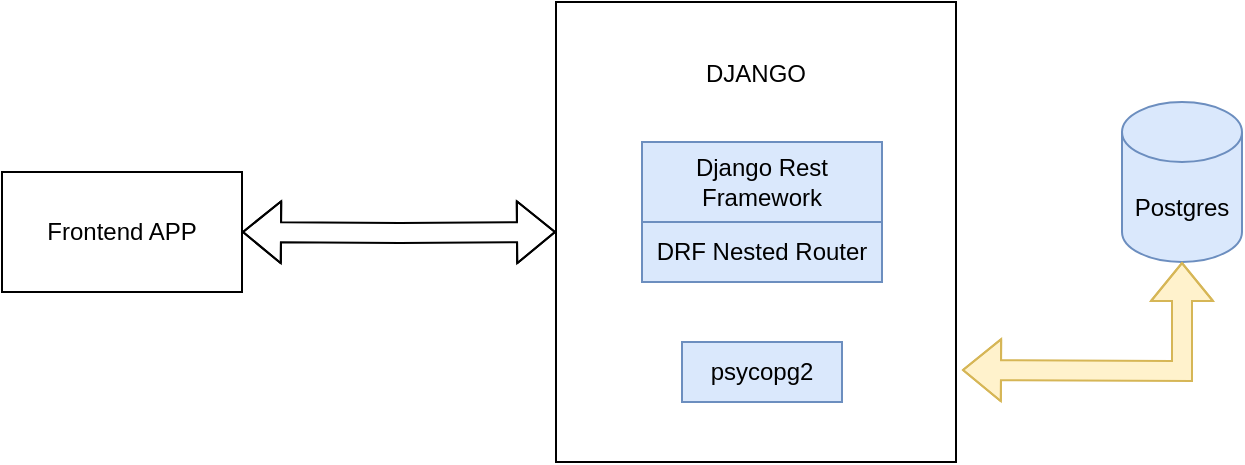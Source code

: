 <mxfile version="15.4.0" type="device"><diagram id="bw6is43UPcbLCfYz33oH" name="Page-1"><mxGraphModel dx="1426" dy="793" grid="1" gridSize="10" guides="1" tooltips="1" connect="1" arrows="1" fold="1" page="1" pageScale="1" pageWidth="1169" pageHeight="827" math="0" shadow="0"><root><mxCell id="0"/><mxCell id="1" parent="0"/><mxCell id="BnadE3LSBorz_0T2b-OV-1" value="Postgres" style="shape=cylinder3;whiteSpace=wrap;html=1;boundedLbl=1;backgroundOutline=1;size=15;fillColor=#dae8fc;strokeColor=#6c8ebf;" vertex="1" parent="1"><mxGeometry x="740" y="280" width="60" height="80" as="geometry"/></mxCell><mxCell id="BnadE3LSBorz_0T2b-OV-2" value="DJANGO&lt;br&gt;&lt;br&gt;&lt;br&gt;&lt;br&gt;&lt;br&gt;&lt;br&gt;&lt;br&gt;&lt;br&gt;&lt;br&gt;&lt;br&gt;&lt;br&gt;&lt;br&gt;" style="rounded=0;whiteSpace=wrap;html=1;" vertex="1" parent="1"><mxGeometry x="457" y="230" width="200" height="230" as="geometry"/></mxCell><mxCell id="BnadE3LSBorz_0T2b-OV-3" value="Django Rest&lt;br&gt;Framework" style="rounded=0;whiteSpace=wrap;html=1;fillColor=#dae8fc;strokeColor=#6c8ebf;" vertex="1" parent="1"><mxGeometry x="500" y="300" width="120" height="40" as="geometry"/></mxCell><mxCell id="BnadE3LSBorz_0T2b-OV-4" value="DRF Nested Router" style="rounded=0;whiteSpace=wrap;html=1;fillColor=#dae8fc;strokeColor=#6c8ebf;" vertex="1" parent="1"><mxGeometry x="500" y="340" width="120" height="30" as="geometry"/></mxCell><mxCell id="BnadE3LSBorz_0T2b-OV-5" value="psycopg2" style="rounded=0;whiteSpace=wrap;html=1;fillColor=#dae8fc;strokeColor=#6c8ebf;" vertex="1" parent="1"><mxGeometry x="520" y="400" width="80" height="30" as="geometry"/></mxCell><mxCell id="BnadE3LSBorz_0T2b-OV-7" value="" style="shape=flexArrow;endArrow=classic;startArrow=classic;html=1;rounded=0;edgeStyle=orthogonalEdgeStyle;entryX=0.5;entryY=1;entryDx=0;entryDy=0;entryPerimeter=0;fillColor=#fff2cc;strokeColor=#d6b656;" edge="1" parent="1" target="BnadE3LSBorz_0T2b-OV-1"><mxGeometry width="100" height="100" relative="1" as="geometry"><mxPoint x="660" y="414" as="sourcePoint"/><mxPoint x="810" y="354" as="targetPoint"/></mxGeometry></mxCell><mxCell id="BnadE3LSBorz_0T2b-OV-8" value="Frontend APP" style="rounded=0;whiteSpace=wrap;html=1;align=center;" vertex="1" parent="1"><mxGeometry x="180" y="315" width="120" height="60" as="geometry"/></mxCell><mxCell id="BnadE3LSBorz_0T2b-OV-9" value="" style="shape=flexArrow;endArrow=classic;startArrow=classic;html=1;rounded=0;edgeStyle=orthogonalEdgeStyle;entryX=0;entryY=0.5;entryDx=0;entryDy=0;" edge="1" parent="1" target="BnadE3LSBorz_0T2b-OV-2"><mxGeometry width="100" height="100" relative="1" as="geometry"><mxPoint x="300" y="345" as="sourcePoint"/><mxPoint x="440" y="360" as="targetPoint"/></mxGeometry></mxCell></root></mxGraphModel></diagram></mxfile>